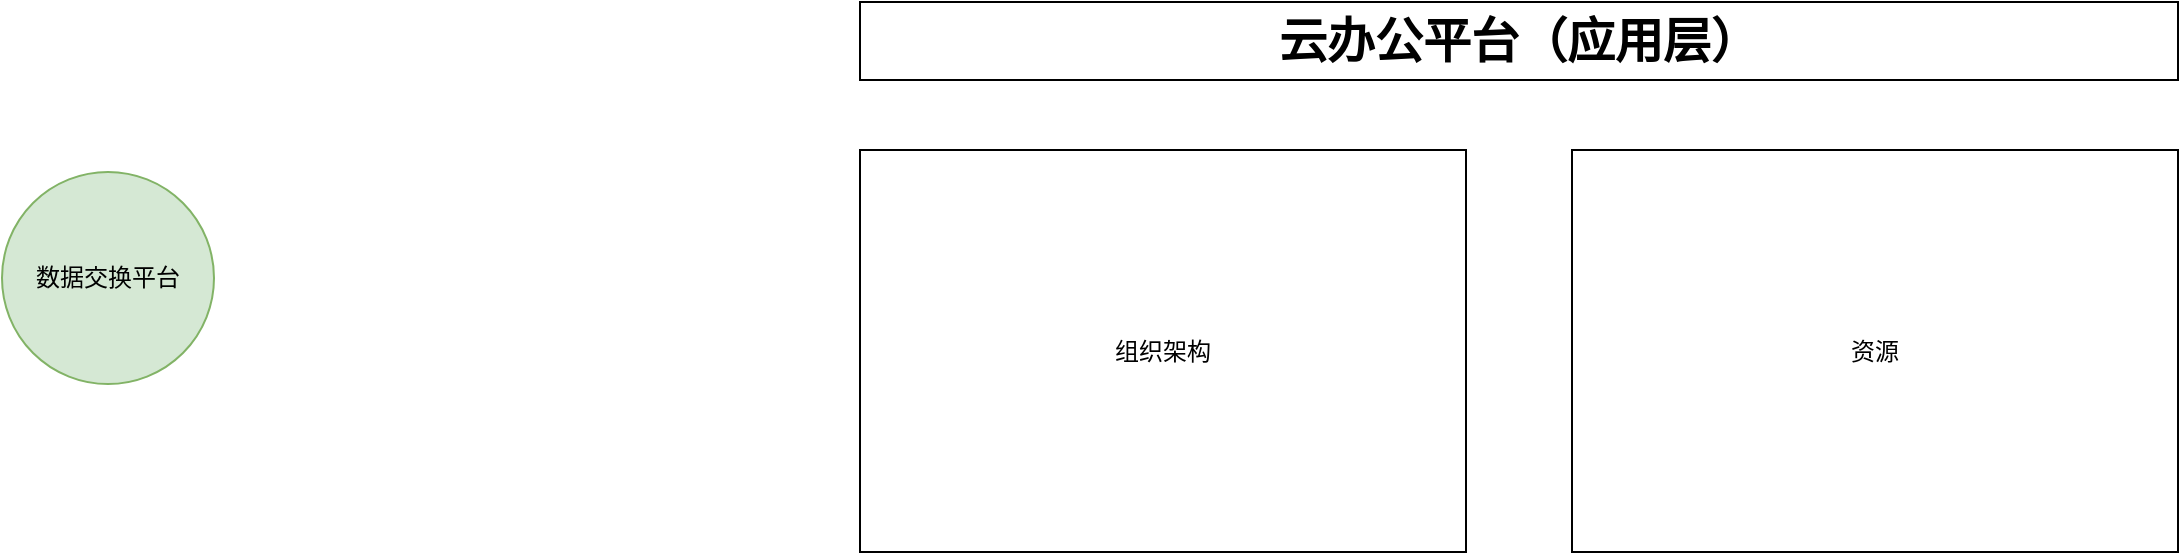 <mxfile version="24.4.4" type="github">
  <diagram name="第 1 页" id="JNZC5h8VHtBQVAPpE-Nd">
    <mxGraphModel dx="1834" dy="746" grid="0" gridSize="10" guides="1" tooltips="1" connect="1" arrows="1" fold="1" page="0" pageScale="1" pageWidth="827" pageHeight="1169" math="0" shadow="0">
      <root>
        <mxCell id="0" />
        <mxCell id="1" parent="0" />
        <mxCell id="KjKv_2cIi3V1vBaqBkSm-2" value="云办公平台（应用层）" style="rounded=0;whiteSpace=wrap;html=1;fontStyle=1;fontSize=24;" vertex="1" parent="1">
          <mxGeometry x="110" y="192" width="659" height="39" as="geometry" />
        </mxCell>
        <mxCell id="KjKv_2cIi3V1vBaqBkSm-3" value="资源" style="rounded=0;whiteSpace=wrap;html=1;" vertex="1" parent="1">
          <mxGeometry x="466" y="266" width="303" height="201" as="geometry" />
        </mxCell>
        <mxCell id="KjKv_2cIi3V1vBaqBkSm-4" value="组织架构" style="rounded=0;whiteSpace=wrap;html=1;" vertex="1" parent="1">
          <mxGeometry x="110" y="266" width="303" height="201" as="geometry" />
        </mxCell>
        <mxCell id="KjKv_2cIi3V1vBaqBkSm-5" value="数据交换平台" style="ellipse;whiteSpace=wrap;html=1;aspect=fixed;fillColor=#d5e8d4;strokeColor=#82b366;" vertex="1" parent="1">
          <mxGeometry x="-319" y="277" width="106" height="106" as="geometry" />
        </mxCell>
      </root>
    </mxGraphModel>
  </diagram>
</mxfile>
